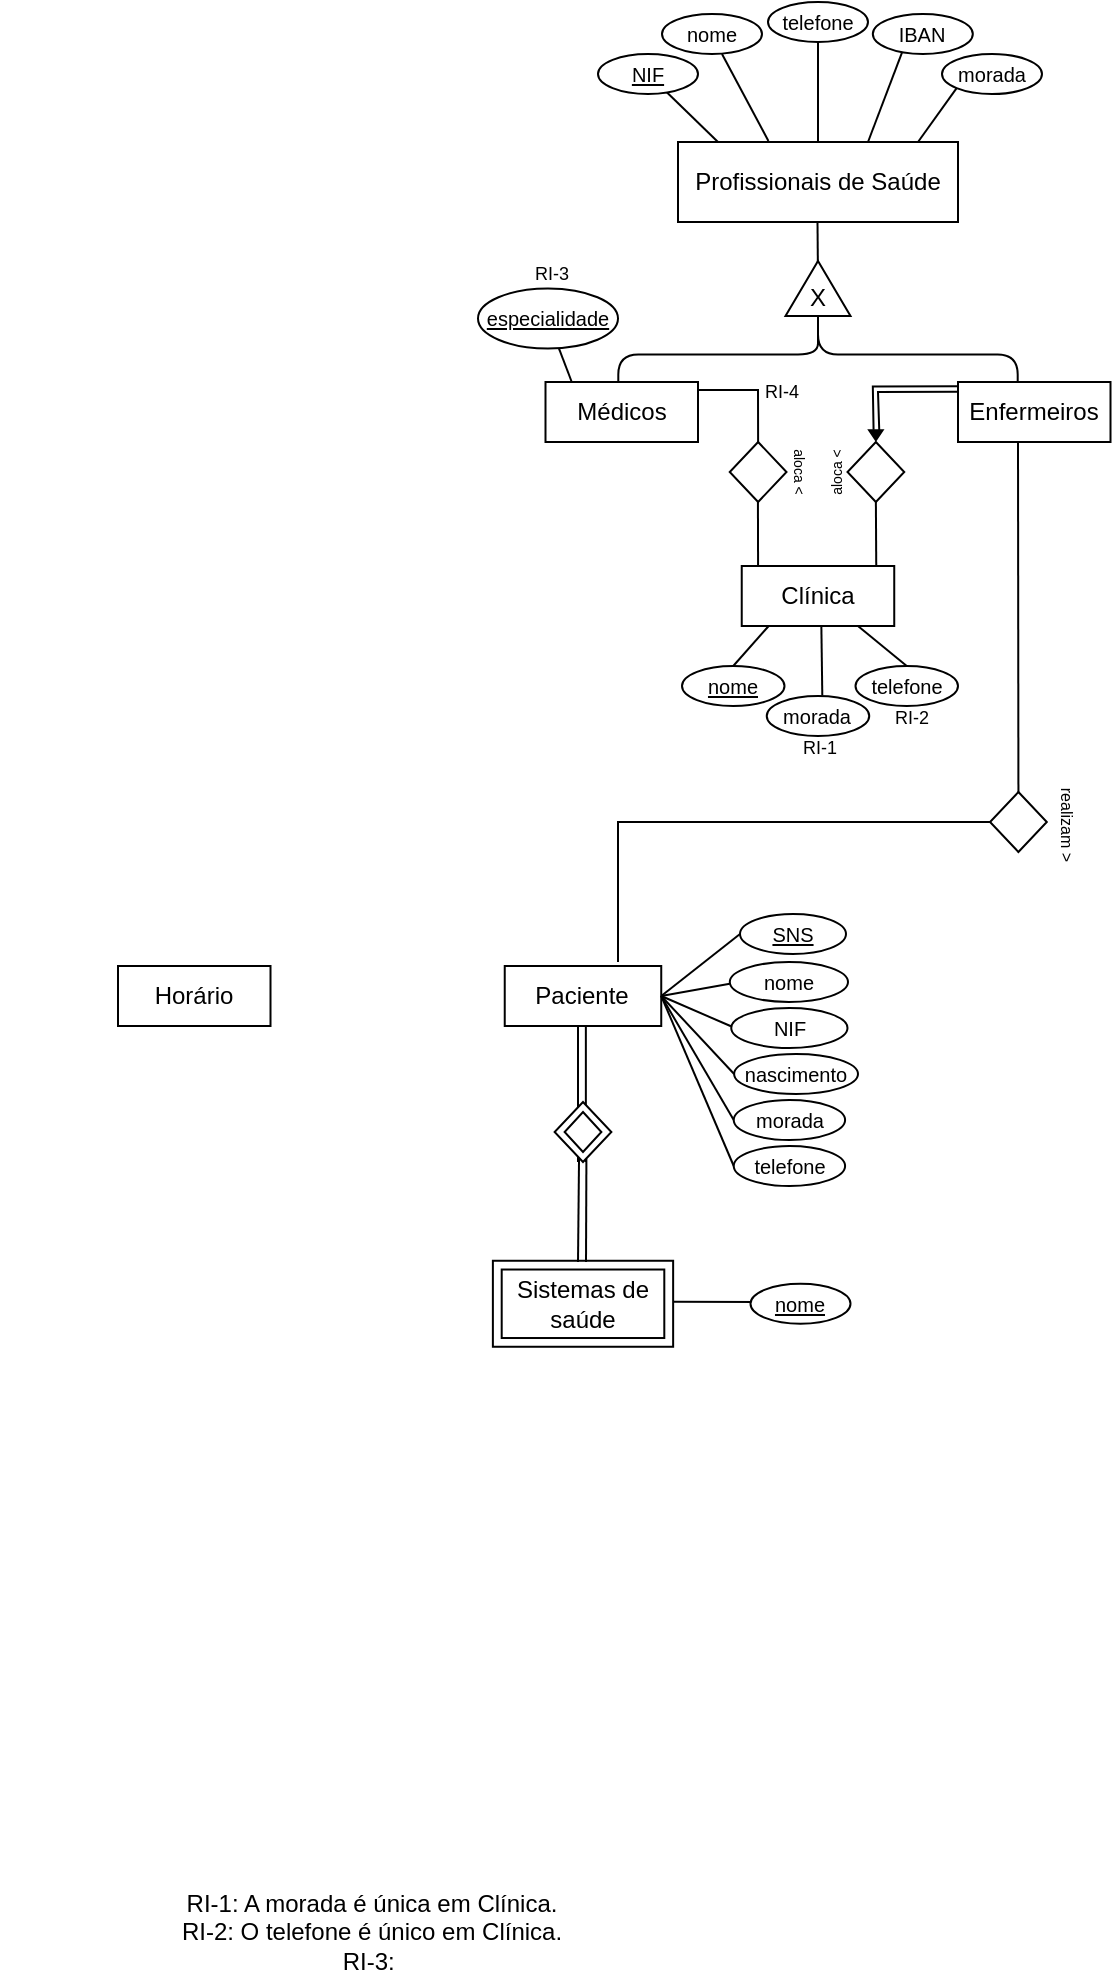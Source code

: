 <mxfile version="24.3.1" type="github">
  <diagram name="Página-1" id="MroU70_0p6NOjouz9SYb">
    <mxGraphModel dx="1160" dy="1160" grid="1" gridSize="10" guides="1" tooltips="1" connect="1" arrows="1" fold="1" page="1" pageScale="1" pageWidth="827" pageHeight="1169" math="0" shadow="0">
      <root>
        <mxCell id="0" />
        <mxCell id="1" parent="0" />
        <mxCell id="soH0RaszXYsst6kE66nV-98" value="" style="rounded=0;whiteSpace=wrap;html=1;fillColor=none;" vertex="1" parent="1">
          <mxGeometry x="267.44" y="649.38" width="90.13" height="43" as="geometry" />
        </mxCell>
        <mxCell id="soH0RaszXYsst6kE66nV-1" value="Profissionais de Saúde" style="rounded=0;whiteSpace=wrap;html=1;" vertex="1" parent="1">
          <mxGeometry x="360" y="90" width="140" height="40" as="geometry" />
        </mxCell>
        <mxCell id="soH0RaszXYsst6kE66nV-2" value="" style="endArrow=none;html=1;rounded=0;" edge="1" parent="1" target="soH0RaszXYsst6kE66nV-3">
          <mxGeometry width="50" height="50" relative="1" as="geometry">
            <mxPoint x="380" y="90" as="sourcePoint" />
            <mxPoint x="360" y="60" as="targetPoint" />
          </mxGeometry>
        </mxCell>
        <mxCell id="soH0RaszXYsst6kE66nV-3" value="&lt;font style=&quot;font-size: 10px;&quot;&gt;NIF&lt;/font&gt;" style="ellipse;whiteSpace=wrap;html=1;fontStyle=4" vertex="1" parent="1">
          <mxGeometry x="320" y="46" width="50" height="20" as="geometry" />
        </mxCell>
        <mxCell id="soH0RaszXYsst6kE66nV-4" value="" style="endArrow=none;html=1;rounded=0;exitX=0.323;exitY=-0.012;exitDx=0;exitDy=0;exitPerimeter=0;entryX=0.6;entryY=1;entryDx=0;entryDy=0;entryPerimeter=0;" edge="1" parent="1" source="soH0RaszXYsst6kE66nV-1" target="soH0RaszXYsst6kE66nV-5">
          <mxGeometry width="50" height="50" relative="1" as="geometry">
            <mxPoint x="404.5" y="90" as="sourcePoint" />
            <mxPoint x="405.5" y="60" as="targetPoint" />
          </mxGeometry>
        </mxCell>
        <mxCell id="soH0RaszXYsst6kE66nV-5" value="&lt;div&gt;nome&lt;/div&gt;" style="ellipse;whiteSpace=wrap;html=1;fontStyle=0;fontSize=10;" vertex="1" parent="1">
          <mxGeometry x="352" y="26" width="50" height="20" as="geometry" />
        </mxCell>
        <mxCell id="soH0RaszXYsst6kE66nV-6" value="" style="endArrow=none;html=1;rounded=0;exitX=0.323;exitY=-0.012;exitDx=0;exitDy=0;exitPerimeter=0;entryX=0.5;entryY=1;entryDx=0;entryDy=0;" edge="1" parent="1" target="soH0RaszXYsst6kE66nV-7">
          <mxGeometry width="50" height="50" relative="1" as="geometry">
            <mxPoint x="430" y="90" as="sourcePoint" />
            <mxPoint x="430.5" y="60" as="targetPoint" />
          </mxGeometry>
        </mxCell>
        <mxCell id="soH0RaszXYsst6kE66nV-7" value="&lt;font style=&quot;font-size: 10px;&quot;&gt;telefone&lt;/font&gt;" style="ellipse;whiteSpace=wrap;html=1;fontStyle=0" vertex="1" parent="1">
          <mxGeometry x="405" y="20" width="50" height="20" as="geometry" />
        </mxCell>
        <mxCell id="soH0RaszXYsst6kE66nV-9" value="" style="endArrow=none;html=1;rounded=0;exitX=0.323;exitY=-0.012;exitDx=0;exitDy=0;exitPerimeter=0;entryX=0.3;entryY=0.91;entryDx=0;entryDy=0;entryPerimeter=0;" edge="1" parent="1" target="soH0RaszXYsst6kE66nV-10">
          <mxGeometry width="50" height="50" relative="1" as="geometry">
            <mxPoint x="455" y="90" as="sourcePoint" />
            <mxPoint x="470" y="40" as="targetPoint" />
          </mxGeometry>
        </mxCell>
        <mxCell id="soH0RaszXYsst6kE66nV-10" value="&lt;font style=&quot;font-size: 10px;&quot;&gt;IBAN&lt;/font&gt;" style="ellipse;whiteSpace=wrap;html=1;fontStyle=0;fontSize=10;" vertex="1" parent="1">
          <mxGeometry x="457.41" y="26" width="50" height="20" as="geometry" />
        </mxCell>
        <mxCell id="soH0RaszXYsst6kE66nV-11" value="&lt;font style=&quot;font-size: 10px;&quot;&gt;morada&lt;/font&gt;" style="ellipse;whiteSpace=wrap;html=1;fontStyle=0;fontSize=10;" vertex="1" parent="1">
          <mxGeometry x="492" y="46" width="50" height="20" as="geometry" />
        </mxCell>
        <mxCell id="soH0RaszXYsst6kE66nV-12" value="" style="endArrow=none;html=1;rounded=0;entryX=0;entryY=1;entryDx=0;entryDy=0;" edge="1" parent="1" target="soH0RaszXYsst6kE66nV-11">
          <mxGeometry width="50" height="50" relative="1" as="geometry">
            <mxPoint x="480" y="90" as="sourcePoint" />
            <mxPoint x="455" y="65" as="targetPoint" />
          </mxGeometry>
        </mxCell>
        <mxCell id="soH0RaszXYsst6kE66nV-14" value="" style="endArrow=none;html=1;rounded=0;entryX=0.5;entryY=1;entryDx=0;entryDy=0;" edge="1" parent="1">
          <mxGeometry width="50" height="50" relative="1" as="geometry">
            <mxPoint x="430" y="160" as="sourcePoint" />
            <mxPoint x="429.75" y="130" as="targetPoint" />
          </mxGeometry>
        </mxCell>
        <mxCell id="soH0RaszXYsst6kE66nV-15" value="&lt;blockquote style=&quot;margin: 0 0 0 40px; border: none; padding: 0px;&quot;&gt;&lt;br&gt;&lt;/blockquote&gt;" style="triangle;whiteSpace=wrap;html=1;rotation=-90;align=center;" vertex="1" parent="1">
          <mxGeometry x="416.25" y="147" width="27.5" height="32.5" as="geometry" />
        </mxCell>
        <mxCell id="soH0RaszXYsst6kE66nV-16" value="" style="endArrow=none;html=1;rounded=0;entryX=0;entryY=0.5;entryDx=0;entryDy=0;" edge="1" parent="1" target="soH0RaszXYsst6kE66nV-15">
          <mxGeometry width="50" height="50" relative="1" as="geometry">
            <mxPoint x="430" y="180" as="sourcePoint" />
            <mxPoint x="429.87" y="190" as="targetPoint" />
            <Array as="points" />
          </mxGeometry>
        </mxCell>
        <mxCell id="soH0RaszXYsst6kE66nV-13" value="" style="shape=curlyBracket;whiteSpace=wrap;html=1;rounded=1;labelPosition=left;verticalLabelPosition=middle;align=right;verticalAlign=middle;rotation=90;size=0.5;" vertex="1" parent="1">
          <mxGeometry x="408.75" y="96.4" width="42.5" height="199.7" as="geometry" />
        </mxCell>
        <mxCell id="soH0RaszXYsst6kE66nV-20" value="Médicos" style="rounded=0;whiteSpace=wrap;html=1;" vertex="1" parent="1">
          <mxGeometry x="293.75" y="210" width="76.25" height="30" as="geometry" />
        </mxCell>
        <mxCell id="soH0RaszXYsst6kE66nV-21" value="Enfermeiros" style="rounded=0;whiteSpace=wrap;html=1;" vertex="1" parent="1">
          <mxGeometry x="500.0" y="210" width="76.25" height="30" as="geometry" />
        </mxCell>
        <mxCell id="soH0RaszXYsst6kE66nV-22" value="X" style="text;html=1;align=center;verticalAlign=middle;whiteSpace=wrap;rounded=0;" vertex="1" parent="1">
          <mxGeometry x="425" y="163.25" width="10" height="10" as="geometry" />
        </mxCell>
        <mxCell id="soH0RaszXYsst6kE66nV-23" value="" style="endArrow=none;html=1;rounded=0;" edge="1" parent="1" target="soH0RaszXYsst6kE66nV-24">
          <mxGeometry width="50" height="50" relative="1" as="geometry">
            <mxPoint x="306.88" y="210" as="sourcePoint" />
            <mxPoint x="300" y="180" as="targetPoint" />
          </mxGeometry>
        </mxCell>
        <mxCell id="soH0RaszXYsst6kE66nV-24" value="especialidade" style="ellipse;whiteSpace=wrap;html=1;fontStyle=4;fontSize=10;" vertex="1" parent="1">
          <mxGeometry x="260" y="163.25" width="70" height="30" as="geometry" />
        </mxCell>
        <mxCell id="soH0RaszXYsst6kE66nV-25" value="RI-3" style="text;html=1;align=center;verticalAlign=middle;whiteSpace=wrap;rounded=0;fontSize=9;" vertex="1" parent="1">
          <mxGeometry x="282" y="148" width="30" height="16.75" as="geometry" />
        </mxCell>
        <mxCell id="soH0RaszXYsst6kE66nV-26" value="Clínica" style="rounded=0;whiteSpace=wrap;html=1;" vertex="1" parent="1">
          <mxGeometry x="391.87" y="302" width="76.25" height="30" as="geometry" />
        </mxCell>
        <mxCell id="soH0RaszXYsst6kE66nV-27" value="" style="endArrow=none;html=1;rounded=0;entryX=0.5;entryY=0;entryDx=0;entryDy=0;" edge="1" parent="1" target="soH0RaszXYsst6kE66nV-28">
          <mxGeometry width="50" height="50" relative="1" as="geometry">
            <mxPoint x="405.35" y="332" as="sourcePoint" />
            <mxPoint x="401.997" y="362.008" as="targetPoint" />
          </mxGeometry>
        </mxCell>
        <mxCell id="soH0RaszXYsst6kE66nV-28" value="nome" style="ellipse;whiteSpace=wrap;html=1;fontStyle=4;fontSize=10;" vertex="1" parent="1">
          <mxGeometry x="362" y="352" width="51.25" height="20" as="geometry" />
        </mxCell>
        <mxCell id="soH0RaszXYsst6kE66nV-29" value="" style="endArrow=none;html=1;rounded=0;entryX=0.542;entryY=-0.015;entryDx=0;entryDy=0;entryPerimeter=0;" edge="1" parent="1" target="soH0RaszXYsst6kE66nV-30">
          <mxGeometry width="50" height="50" relative="1" as="geometry">
            <mxPoint x="431.68" y="331.99" as="sourcePoint" />
            <mxPoint x="432" y="362" as="targetPoint" />
          </mxGeometry>
        </mxCell>
        <mxCell id="soH0RaszXYsst6kE66nV-30" value="morada" style="ellipse;whiteSpace=wrap;html=1;fontStyle=0;fontSize=10;" vertex="1" parent="1">
          <mxGeometry x="404.37" y="367" width="51.25" height="20" as="geometry" />
        </mxCell>
        <mxCell id="soH0RaszXYsst6kE66nV-31" value="" style="endArrow=none;html=1;rounded=0;exitX=0.762;exitY=1;exitDx=0;exitDy=0;exitPerimeter=0;entryX=0.5;entryY=0;entryDx=0;entryDy=0;" edge="1" parent="1" source="soH0RaszXYsst6kE66nV-26">
          <mxGeometry width="50" height="50" relative="1" as="geometry">
            <mxPoint x="484.1" y="322" as="sourcePoint" />
            <mxPoint x="474.375" y="352" as="targetPoint" />
          </mxGeometry>
        </mxCell>
        <mxCell id="soH0RaszXYsst6kE66nV-32" value="telefone" style="ellipse;whiteSpace=wrap;html=1;fontStyle=0;fontSize=10;" vertex="1" parent="1">
          <mxGeometry x="448.75" y="352" width="51.25" height="20" as="geometry" />
        </mxCell>
        <mxCell id="soH0RaszXYsst6kE66nV-33" value="RI-1" style="text;html=1;align=center;verticalAlign=middle;whiteSpace=wrap;rounded=0;fontSize=9;" vertex="1" parent="1">
          <mxGeometry x="416.25" y="388" width="30" height="10" as="geometry" />
        </mxCell>
        <mxCell id="soH0RaszXYsst6kE66nV-34" value="RI-2" style="text;html=1;align=center;verticalAlign=middle;whiteSpace=wrap;rounded=0;fontSize=9;" vertex="1" parent="1">
          <mxGeometry x="462" y="373" width="30" height="10" as="geometry" />
        </mxCell>
        <mxCell id="soH0RaszXYsst6kE66nV-35" value="" style="endArrow=none;html=1;rounded=0;exitX=0.5;exitY=0;exitDx=0;exitDy=0;entryX=0.997;entryY=0.132;entryDx=0;entryDy=0;entryPerimeter=0;" edge="1" parent="1" source="soH0RaszXYsst6kE66nV-36" target="soH0RaszXYsst6kE66nV-20">
          <mxGeometry width="50" height="50" relative="1" as="geometry">
            <mxPoint x="400" y="220" as="sourcePoint" />
            <mxPoint x="370" y="220" as="targetPoint" />
            <Array as="points">
              <mxPoint x="400" y="214" />
            </Array>
          </mxGeometry>
        </mxCell>
        <mxCell id="soH0RaszXYsst6kE66nV-36" value="" style="rhombus;whiteSpace=wrap;html=1;" vertex="1" parent="1">
          <mxGeometry x="385.87" y="240" width="28.38" height="30" as="geometry" />
        </mxCell>
        <mxCell id="soH0RaszXYsst6kE66nV-39" value="" style="endArrow=none;html=1;rounded=0;entryX=0.107;entryY=-0.009;entryDx=0;entryDy=0;entryPerimeter=0;" edge="1" parent="1" target="soH0RaszXYsst6kE66nV-26">
          <mxGeometry width="50" height="50" relative="1" as="geometry">
            <mxPoint x="399.97" y="270" as="sourcePoint" />
            <mxPoint x="400" y="300" as="targetPoint" />
          </mxGeometry>
        </mxCell>
        <mxCell id="soH0RaszXYsst6kE66nV-42" value="aloca &amp;lt;" style="text;html=1;align=center;verticalAlign=middle;whiteSpace=wrap;rounded=0;fontSize=7;rotation=90;" vertex="1" parent="1">
          <mxGeometry x="405" y="250" width="30" height="10" as="geometry" />
        </mxCell>
        <mxCell id="soH0RaszXYsst6kE66nV-44" value="RI-4" style="text;html=1;align=center;verticalAlign=middle;whiteSpace=wrap;rounded=0;fontSize=9;" vertex="1" parent="1">
          <mxGeometry x="402" y="210" width="20" height="10" as="geometry" />
        </mxCell>
        <mxCell id="soH0RaszXYsst6kE66nV-46" value="" style="rhombus;whiteSpace=wrap;html=1;" vertex="1" parent="1">
          <mxGeometry x="444.75" y="240" width="28.38" height="30" as="geometry" />
        </mxCell>
        <mxCell id="soH0RaszXYsst6kE66nV-48" value="" style="endArrow=none;html=1;rounded=0;exitX=0.5;exitY=1;exitDx=0;exitDy=0;entryX=0.882;entryY=0.008;entryDx=0;entryDy=0;entryPerimeter=0;" edge="1" parent="1" source="soH0RaszXYsst6kE66nV-46" target="soH0RaszXYsst6kE66nV-26">
          <mxGeometry width="50" height="50" relative="1" as="geometry">
            <mxPoint x="456.97" y="270" as="sourcePoint" />
            <mxPoint x="460" y="300" as="targetPoint" />
          </mxGeometry>
        </mxCell>
        <mxCell id="soH0RaszXYsst6kE66nV-49" value="aloca &amp;lt;" style="text;html=1;align=center;verticalAlign=middle;whiteSpace=wrap;rounded=0;fontSize=7;rotation=-90;" vertex="1" parent="1">
          <mxGeometry x="425" y="250" width="30" height="10" as="geometry" />
        </mxCell>
        <mxCell id="soH0RaszXYsst6kE66nV-55" value="" style="endArrow=none;html=1;rounded=0;entryX=-0.005;entryY=0.071;entryDx=0;entryDy=0;entryPerimeter=0;exitX=-0.054;exitY=0.671;exitDx=0;exitDy=0;exitPerimeter=0;" edge="1" parent="1" source="soH0RaszXYsst6kE66nV-57" target="soH0RaszXYsst6kE66nV-21">
          <mxGeometry width="50" height="50" relative="1" as="geometry">
            <mxPoint x="457.409" y="240.0" as="sourcePoint" />
            <mxPoint x="499.41" y="212.31" as="targetPoint" />
            <Array as="points">
              <mxPoint x="457.41" y="212.21" />
            </Array>
          </mxGeometry>
        </mxCell>
        <mxCell id="soH0RaszXYsst6kE66nV-56" value="" style="endArrow=none;html=1;rounded=0;entryX=-0.001;entryY=0.328;entryDx=0;entryDy=0;entryPerimeter=0;exitX=0;exitY=0.25;exitDx=0;exitDy=0;" edge="1" parent="1" source="soH0RaszXYsst6kE66nV-57">
          <mxGeometry width="50" height="50" relative="1" as="geometry">
            <mxPoint x="460.898" y="239.46" as="sourcePoint" />
            <mxPoint x="500.004" y="214.92" as="targetPoint" />
            <Array as="points">
              <mxPoint x="460" y="215" />
            </Array>
          </mxGeometry>
        </mxCell>
        <mxCell id="soH0RaszXYsst6kE66nV-57" value="" style="triangle;whiteSpace=wrap;html=1;labelBackgroundColor=#000000;fillColor=#000000;rotation=90;" vertex="1" parent="1">
          <mxGeometry x="456.44" y="233.25" width="5" height="6.75" as="geometry" />
        </mxCell>
        <mxCell id="soH0RaszXYsst6kE66nV-60" value="Paciente" style="rounded=0;whiteSpace=wrap;html=1;" vertex="1" parent="1">
          <mxGeometry x="273.37" y="502" width="78.25" height="30" as="geometry" />
        </mxCell>
        <mxCell id="soH0RaszXYsst6kE66nV-61" value="RI-1: A morada é única em Clínica.&lt;div&gt;RI-2: O telefone é único em Clínica.&lt;/div&gt;&lt;div&gt;RI-3:&amp;nbsp;&lt;/div&gt;" style="text;html=1;align=center;verticalAlign=middle;whiteSpace=wrap;rounded=0;" vertex="1" parent="1">
          <mxGeometry x="21.87" y="970" width="370" height="30" as="geometry" />
        </mxCell>
        <mxCell id="soH0RaszXYsst6kE66nV-63" value="Horário" style="rounded=0;whiteSpace=wrap;html=1;" vertex="1" parent="1">
          <mxGeometry x="80" y="502" width="76.25" height="30" as="geometry" />
        </mxCell>
        <mxCell id="soH0RaszXYsst6kE66nV-67" value="" style="endArrow=none;html=1;rounded=0;exitX=1;exitY=0.5;exitDx=0;exitDy=0;entryX=0;entryY=0.5;entryDx=0;entryDy=0;" edge="1" parent="1" source="soH0RaszXYsst6kE66nV-60" target="soH0RaszXYsst6kE66nV-66">
          <mxGeometry width="50" height="50" relative="1" as="geometry">
            <mxPoint x="350" y="520" as="sourcePoint" />
            <mxPoint x="283.37" y="472" as="targetPoint" />
          </mxGeometry>
        </mxCell>
        <mxCell id="soH0RaszXYsst6kE66nV-66" value="SNS" style="ellipse;whiteSpace=wrap;html=1;fontStyle=4;fontSize=10;" vertex="1" parent="1">
          <mxGeometry x="391" y="476" width="53" height="20" as="geometry" />
        </mxCell>
        <mxCell id="soH0RaszXYsst6kE66nV-68" value="" style="endArrow=none;html=1;rounded=0;exitX=1;exitY=0.5;exitDx=0;exitDy=0;entryX=0;entryY=0.543;entryDx=0;entryDy=0;entryPerimeter=0;" edge="1" parent="1" target="soH0RaszXYsst6kE66nV-69" source="soH0RaszXYsst6kE66nV-60">
          <mxGeometry width="50" height="50" relative="1" as="geometry">
            <mxPoint x="320.12" y="502" as="sourcePoint" />
            <mxPoint x="316.37" y="472" as="targetPoint" />
          </mxGeometry>
        </mxCell>
        <mxCell id="soH0RaszXYsst6kE66nV-69" value="nome" style="ellipse;whiteSpace=wrap;html=1;fontStyle=0;fontSize=10;" vertex="1" parent="1">
          <mxGeometry x="385.9" y="500" width="59.1" height="20" as="geometry" />
        </mxCell>
        <mxCell id="soH0RaszXYsst6kE66nV-70" value="" style="endArrow=none;html=1;rounded=0;exitX=1;exitY=0.5;exitDx=0;exitDy=0;entryX=-0.002;entryY=0.457;entryDx=0;entryDy=0;entryPerimeter=0;" edge="1" parent="1" target="soH0RaszXYsst6kE66nV-71" source="soH0RaszXYsst6kE66nV-60">
          <mxGeometry width="50" height="50" relative="1" as="geometry">
            <mxPoint x="338.62" y="510" as="sourcePoint" />
            <mxPoint x="342.62" y="480" as="targetPoint" />
          </mxGeometry>
        </mxCell>
        <mxCell id="soH0RaszXYsst6kE66nV-71" value="NIF" style="ellipse;whiteSpace=wrap;html=1;fontStyle=0;fontSize=10;" vertex="1" parent="1">
          <mxGeometry x="386.62" y="523" width="58.13" height="20" as="geometry" />
        </mxCell>
        <mxCell id="soH0RaszXYsst6kE66nV-72" value="" style="endArrow=none;html=1;rounded=0;exitX=1;exitY=0.5;exitDx=0;exitDy=0;entryX=0;entryY=0.5;entryDx=0;entryDy=0;" edge="1" parent="1" target="soH0RaszXYsst6kE66nV-75" source="soH0RaszXYsst6kE66nV-60">
          <mxGeometry width="50" height="50" relative="1" as="geometry">
            <mxPoint x="393.06" y="530" as="sourcePoint" />
            <mxPoint x="397.06" y="500" as="targetPoint" />
          </mxGeometry>
        </mxCell>
        <mxCell id="soH0RaszXYsst6kE66nV-73" value="nascimento" style="ellipse;whiteSpace=wrap;html=1;fontStyle=0;fontSize=10;" vertex="1" parent="1">
          <mxGeometry x="388.06" y="546" width="61.94" height="20" as="geometry" />
        </mxCell>
        <mxCell id="soH0RaszXYsst6kE66nV-75" value="morada" style="ellipse;whiteSpace=wrap;html=1;fontStyle=0;fontSize=10;" vertex="1" parent="1">
          <mxGeometry x="387.87" y="569" width="55.69" height="20" as="geometry" />
        </mxCell>
        <mxCell id="soH0RaszXYsst6kE66nV-76" value="" style="endArrow=none;html=1;rounded=0;exitX=1;exitY=0.5;exitDx=0;exitDy=0;entryX=0;entryY=0.5;entryDx=0;entryDy=0;" edge="1" parent="1" target="soH0RaszXYsst6kE66nV-77" source="soH0RaszXYsst6kE66nV-60">
          <mxGeometry width="50" height="50" relative="1" as="geometry">
            <mxPoint x="368.93" y="530" as="sourcePoint" />
            <mxPoint x="417.62" y="528" as="targetPoint" />
          </mxGeometry>
        </mxCell>
        <mxCell id="soH0RaszXYsst6kE66nV-77" value="telefone" style="ellipse;whiteSpace=wrap;html=1;fontStyle=0;fontSize=10;" vertex="1" parent="1">
          <mxGeometry x="387.87" y="592" width="55.69" height="20" as="geometry" />
        </mxCell>
        <mxCell id="soH0RaszXYsst6kE66nV-81" value="" style="endArrow=none;html=1;rounded=0;entryX=0;entryY=0.5;entryDx=0;entryDy=0;exitX=1;exitY=0.5;exitDx=0;exitDy=0;" edge="1" parent="1" source="soH0RaszXYsst6kE66nV-60" target="soH0RaszXYsst6kE66nV-73">
          <mxGeometry width="50" height="50" relative="1" as="geometry">
            <mxPoint x="350" y="520" as="sourcePoint" />
            <mxPoint x="396" y="587" as="targetPoint" />
          </mxGeometry>
        </mxCell>
        <mxCell id="soH0RaszXYsst6kE66nV-82" value="" style="endArrow=none;html=1;rounded=0;exitX=0.5;exitY=0;exitDx=0;exitDy=0;" edge="1" parent="1" source="soH0RaszXYsst6kE66nV-84">
          <mxGeometry width="50" height="50" relative="1" as="geometry">
            <mxPoint x="530" y="400" as="sourcePoint" />
            <mxPoint x="530" y="240" as="targetPoint" />
          </mxGeometry>
        </mxCell>
        <mxCell id="soH0RaszXYsst6kE66nV-84" value="" style="rhombus;whiteSpace=wrap;html=1;" vertex="1" parent="1">
          <mxGeometry x="516.02" y="415" width="28.38" height="30" as="geometry" />
        </mxCell>
        <mxCell id="soH0RaszXYsst6kE66nV-85" value="" style="endArrow=none;html=1;rounded=0;exitX=0;exitY=0.5;exitDx=0;exitDy=0;" edge="1" parent="1" source="soH0RaszXYsst6kE66nV-84">
          <mxGeometry width="50" height="50" relative="1" as="geometry">
            <mxPoint x="540" y="423" as="sourcePoint" />
            <mxPoint x="330" y="500" as="targetPoint" />
            <Array as="points">
              <mxPoint x="330" y="430" />
            </Array>
          </mxGeometry>
        </mxCell>
        <mxCell id="soH0RaszXYsst6kE66nV-86" value="realizam &amp;gt;" style="text;html=1;align=center;verticalAlign=middle;whiteSpace=wrap;rounded=0;fontSize=8;rotation=90;" vertex="1" parent="1">
          <mxGeometry x="524.54" y="416" width="60" height="30" as="geometry" />
        </mxCell>
        <mxCell id="soH0RaszXYsst6kE66nV-88" value="" style="endArrow=none;html=1;rounded=0;" edge="1" parent="1">
          <mxGeometry width="50" height="50" relative="1" as="geometry">
            <mxPoint x="310" y="600" as="sourcePoint" />
            <mxPoint x="310" y="532" as="targetPoint" />
          </mxGeometry>
        </mxCell>
        <mxCell id="soH0RaszXYsst6kE66nV-89" value="" style="endArrow=none;html=1;rounded=0;" edge="1" parent="1">
          <mxGeometry width="50" height="50" relative="1" as="geometry">
            <mxPoint x="313.93" y="600" as="sourcePoint" />
            <mxPoint x="313.93" y="532" as="targetPoint" />
          </mxGeometry>
        </mxCell>
        <mxCell id="soH0RaszXYsst6kE66nV-91" value="" style="rhombus;whiteSpace=wrap;html=1;" vertex="1" parent="1">
          <mxGeometry x="298.31" y="570" width="28.38" height="30" as="geometry" />
        </mxCell>
        <mxCell id="soH0RaszXYsst6kE66nV-93" value="" style="rhombus;whiteSpace=wrap;html=1;" vertex="1" parent="1">
          <mxGeometry x="303.31" y="575" width="18.38" height="20" as="geometry" />
        </mxCell>
        <mxCell id="soH0RaszXYsst6kE66nV-94" value="" style="endArrow=none;html=1;rounded=0;entryX=0.43;entryY=0.941;entryDx=0;entryDy=0;entryPerimeter=0;" edge="1" parent="1" target="soH0RaszXYsst6kE66nV-91">
          <mxGeometry width="50" height="50" relative="1" as="geometry">
            <mxPoint x="310" y="650" as="sourcePoint" />
            <mxPoint x="310" y="630" as="targetPoint" />
          </mxGeometry>
        </mxCell>
        <mxCell id="soH0RaszXYsst6kE66nV-95" value="" style="endArrow=none;html=1;rounded=0;entryX=0.56;entryY=0.946;entryDx=0;entryDy=0;entryPerimeter=0;" edge="1" parent="1" target="soH0RaszXYsst6kE66nV-91">
          <mxGeometry width="50" height="50" relative="1" as="geometry">
            <mxPoint x="314" y="650" as="sourcePoint" />
            <mxPoint x="314" y="630" as="targetPoint" />
          </mxGeometry>
        </mxCell>
        <mxCell id="soH0RaszXYsst6kE66nV-97" value="Sistemas de saúde" style="rounded=0;whiteSpace=wrap;html=1;" vertex="1" parent="1">
          <mxGeometry x="271.85" y="653.76" width="81.3" height="34.25" as="geometry" />
        </mxCell>
        <mxCell id="soH0RaszXYsst6kE66nV-99" value="" style="endArrow=none;html=1;rounded=0;exitX=1.002;exitY=0.477;exitDx=0;exitDy=0;exitPerimeter=0;" edge="1" parent="1" source="soH0RaszXYsst6kE66nV-98">
          <mxGeometry width="50" height="50" relative="1" as="geometry">
            <mxPoint x="360" y="670" as="sourcePoint" />
            <mxPoint x="400" y="670" as="targetPoint" />
          </mxGeometry>
        </mxCell>
        <mxCell id="soH0RaszXYsst6kE66nV-101" value="&lt;font style=&quot;font-size: 10px;&quot;&gt;nome&lt;/font&gt;" style="ellipse;whiteSpace=wrap;html=1;fontSize=10;fontStyle=4" vertex="1" parent="1">
          <mxGeometry x="396.25" y="660.88" width="50" height="20" as="geometry" />
        </mxCell>
      </root>
    </mxGraphModel>
  </diagram>
</mxfile>
